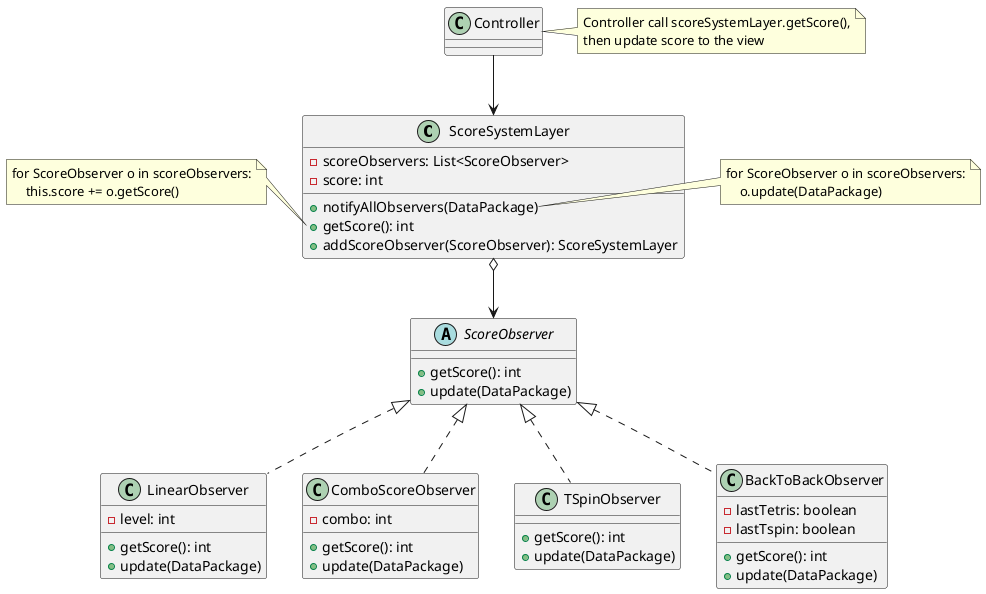 @startuml

class ScoreSystemLayer {
- scoreObservers: List<ScoreObserver>
- score: int
+ notifyAllObservers(DataPackage)
+ getScore(): int
+ addScoreObserver(ScoreObserver): ScoreSystemLayer
}

note right of ScoreSystemLayer::notifyAllObservers
for ScoreObserver o in scoreObservers:
    o.update(DataPackage)
end note

note left of ScoreSystemLayer::getScore
for ScoreObserver o in scoreObservers:
    this.score += o.getScore()
end note

abstract ScoreObserver {
+ getScore(): int
+ update(DataPackage)
}

class LinearObserver {
- level: int
+ getScore(): int
+ update(DataPackage)
}

class ComboScoreObserver {
- combo: int
+ getScore(): int
+ update(DataPackage)
}

class TSpinObserver {
+ getScore(): int
+ update(DataPackage)
}

class BackToBackObserver {
- lastTetris: boolean
- lastTspin: boolean
+ getScore(): int
+ update(DataPackage)
}

class Controller {

}

note right of Controller
Controller call scoreSystemLayer.getScore(),
then update score to the view
end note

ScoreSystemLayer o--> ScoreObserver
ScoreObserver <|.. LinearObserver
ScoreObserver <|.. ComboScoreObserver
ScoreObserver <|.. TSpinObserver
ScoreObserver <|.. BackToBackObserver
Controller --> ScoreSystemLayer
@enduml
